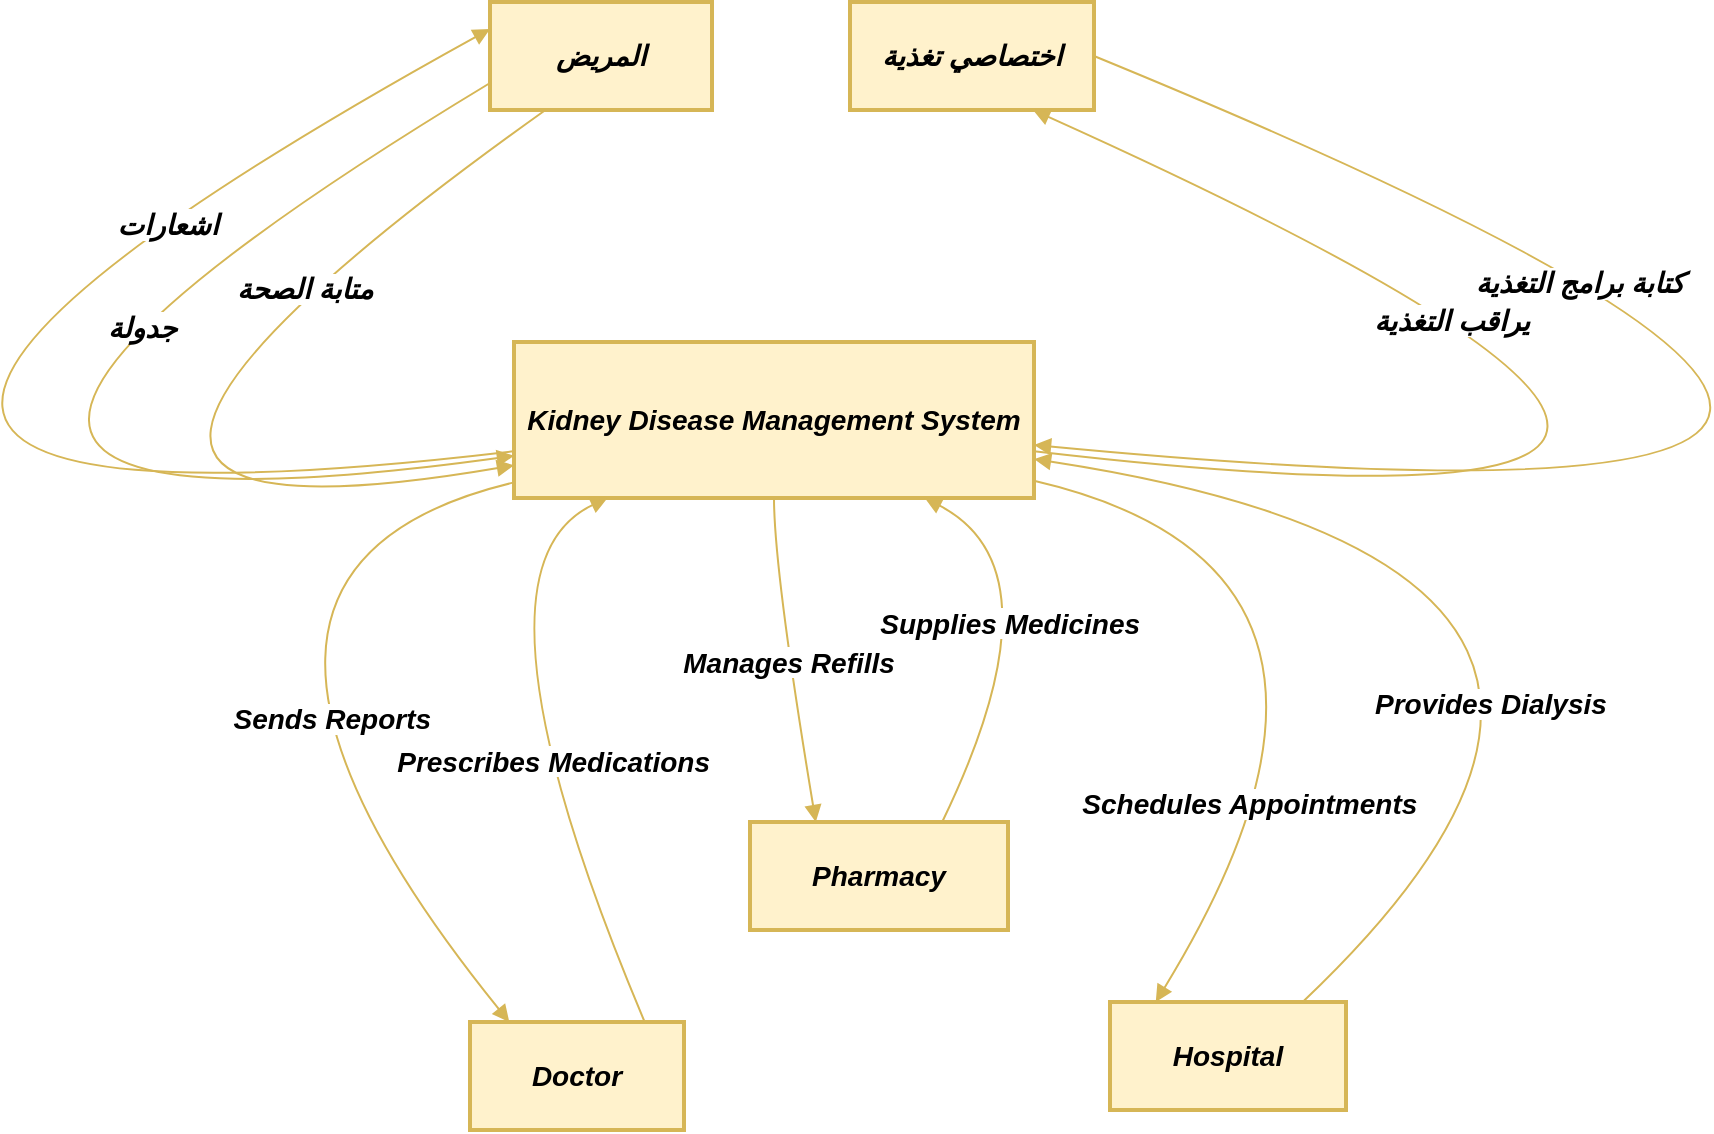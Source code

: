 <mxfile version="26.0.11">
  <diagram name="Page-1" id="MfcsM9ajjtlt1VO10cBF">
    <mxGraphModel dx="91" dy="1643" grid="1" gridSize="10" guides="1" tooltips="1" connect="1" arrows="1" fold="1" page="1" pageScale="1" pageWidth="850" pageHeight="1100" math="0" shadow="0">
      <root>
        <mxCell id="0" />
        <mxCell id="1" parent="0" />
        <mxCell id="AW6zBrhfz3zyADZFsurO-190" value="Kidney Disease Management System" style="whiteSpace=wrap;strokeWidth=2;fillColor=#fff2cc;strokeColor=#d6b656;fontStyle=3;fontSize=14;textShadow=0;" vertex="1" parent="1">
          <mxGeometry x="1302" y="140" width="260" height="78" as="geometry" />
        </mxCell>
        <mxCell id="AW6zBrhfz3zyADZFsurO-191" value="المريض" style="whiteSpace=wrap;strokeWidth=2;fillColor=#fff2cc;strokeColor=#d6b656;fontStyle=3;fontSize=14;textShadow=0;" vertex="1" parent="1">
          <mxGeometry x="1290" y="-30" width="111" height="54" as="geometry" />
        </mxCell>
        <mxCell id="AW6zBrhfz3zyADZFsurO-192" value="Doctor" style="whiteSpace=wrap;strokeWidth=2;fillColor=#fff2cc;strokeColor=#d6b656;fontStyle=3;fontSize=14;textShadow=0;" vertex="1" parent="1">
          <mxGeometry x="1280" y="480" width="107" height="54" as="geometry" />
        </mxCell>
        <mxCell id="AW6zBrhfz3zyADZFsurO-193" value="Pharmacy" style="whiteSpace=wrap;strokeWidth=2;fillColor=#fff2cc;strokeColor=#d6b656;fontStyle=3;fontSize=14;textShadow=0;" vertex="1" parent="1">
          <mxGeometry x="1420" y="380" width="129" height="54" as="geometry" />
        </mxCell>
        <mxCell id="AW6zBrhfz3zyADZFsurO-194" value="Hospital" style="whiteSpace=wrap;strokeWidth=2;fillColor=#fff2cc;strokeColor=#d6b656;fontStyle=3;fontSize=14;textShadow=0;" vertex="1" parent="1">
          <mxGeometry x="1600" y="470" width="118" height="54" as="geometry" />
        </mxCell>
        <mxCell id="AW6zBrhfz3zyADZFsurO-195" value="اختصاصي تغذية" style="whiteSpace=wrap;strokeWidth=2;fillColor=#fff2cc;strokeColor=#d6b656;fontStyle=3;fontSize=14;textShadow=0;" vertex="1" parent="1">
          <mxGeometry x="1470" y="-30" width="122" height="54" as="geometry" />
        </mxCell>
        <mxCell id="AW6zBrhfz3zyADZFsurO-196" value="جدولة" style="curved=1;startArrow=none;endArrow=block;exitX=0;exitY=0.75;entryX=0;entryY=0.73;rounded=0;exitDx=0;exitDy=0;fillColor=#fff2cc;strokeColor=#d6b656;fontStyle=3;fontSize=14;textShadow=0;" edge="1" parent="1" source="AW6zBrhfz3zyADZFsurO-191" target="AW6zBrhfz3zyADZFsurO-190">
          <mxGeometry x="-0.525" y="14" relative="1" as="geometry">
            <Array as="points">
              <mxPoint x="887" y="254" />
            </Array>
            <mxPoint as="offset" />
          </mxGeometry>
        </mxCell>
        <mxCell id="AW6zBrhfz3zyADZFsurO-197" value="متابة الصحة" style="curved=1;startArrow=none;endArrow=block;entryX=0;entryY=0.79;rounded=0;exitX=0.25;exitY=1;exitDx=0;exitDy=0;fillColor=#fff2cc;strokeColor=#d6b656;fontStyle=3;fontSize=14;textShadow=0;" edge="1" parent="1" source="AW6zBrhfz3zyADZFsurO-191" target="AW6zBrhfz3zyADZFsurO-190">
          <mxGeometry x="-0.581" y="3" relative="1" as="geometry">
            <Array as="points">
              <mxPoint x="995" y="254" />
            </Array>
            <mxPoint x="1320" y="40" as="sourcePoint" />
            <mxPoint x="-1" as="offset" />
          </mxGeometry>
        </mxCell>
        <mxCell id="AW6zBrhfz3zyADZFsurO-198" value="اشعارات" style="curved=1;startArrow=none;endArrow=block;exitX=0;exitY=0.7;entryX=0;entryY=0.25;rounded=0;entryDx=0;entryDy=0;fillColor=#fff2cc;strokeColor=#d6b656;fontStyle=3;fontSize=14;textShadow=0;" edge="1" parent="1" source="AW6zBrhfz3zyADZFsurO-190" target="AW6zBrhfz3zyADZFsurO-191">
          <mxGeometry x="0.648" y="-7" relative="1" as="geometry">
            <Array as="points">
              <mxPoint x="800" y="254" />
            </Array>
            <mxPoint as="offset" />
          </mxGeometry>
        </mxCell>
        <mxCell id="AW6zBrhfz3zyADZFsurO-199" value="Prescribes Medications" style="curved=1;startArrow=none;endArrow=block;exitX=0.81;exitY=0.01;entryX=0.18;entryY=1;rounded=0;fillColor=#fff2cc;strokeColor=#d6b656;fontStyle=3;fontSize=14;textShadow=0;" edge="1" parent="1" source="AW6zBrhfz3zyADZFsurO-192" target="AW6zBrhfz3zyADZFsurO-190">
          <mxGeometry x="-0.161" y="-9" relative="1" as="geometry">
            <Array as="points">
              <mxPoint x="1272" y="254" />
            </Array>
            <mxPoint as="offset" />
          </mxGeometry>
        </mxCell>
        <mxCell id="AW6zBrhfz3zyADZFsurO-200" value="Sends Reports" style="curved=1;startArrow=none;endArrow=block;exitX=0;exitY=0.9;entryX=0.19;entryY=0.01;rounded=0;fillColor=#fff2cc;strokeColor=#d6b656;fontStyle=3;fontSize=14;textShadow=0;" edge="1" parent="1" source="AW6zBrhfz3zyADZFsurO-190" target="AW6zBrhfz3zyADZFsurO-192">
          <mxGeometry x="0.275" y="27" relative="1" as="geometry">
            <Array as="points">
              <mxPoint x="1117" y="254" />
            </Array>
            <mxPoint as="offset" />
          </mxGeometry>
        </mxCell>
        <mxCell id="AW6zBrhfz3zyADZFsurO-201" value="Supplies Medicines" style="curved=1;startArrow=none;endArrow=block;exitX=0.74;exitY=0.01;entryX=0.79;entryY=1;rounded=0;fillColor=#fff2cc;strokeColor=#d6b656;fontStyle=3;fontSize=14;textShadow=0;" edge="1" parent="1" source="AW6zBrhfz3zyADZFsurO-193" target="AW6zBrhfz3zyADZFsurO-190">
          <mxGeometry x="-0.04" y="13" relative="1" as="geometry">
            <Array as="points">
              <mxPoint x="1577" y="254" />
            </Array>
            <mxPoint as="offset" />
          </mxGeometry>
        </mxCell>
        <mxCell id="AW6zBrhfz3zyADZFsurO-202" value="Manages Refills" style="curved=1;startArrow=none;endArrow=block;exitX=0.5;exitY=1;entryX=0.26;entryY=0.01;rounded=0;fillColor=#fff2cc;strokeColor=#d6b656;fontStyle=3;fontSize=14;textShadow=0;" edge="1" parent="1" source="AW6zBrhfz3zyADZFsurO-190" target="AW6zBrhfz3zyADZFsurO-193">
          <mxGeometry relative="1" as="geometry">
            <Array as="points">
              <mxPoint x="1432" y="254" />
            </Array>
          </mxGeometry>
        </mxCell>
        <mxCell id="AW6zBrhfz3zyADZFsurO-203" value="Provides Dialysis" style="curved=1;startArrow=none;endArrow=block;exitX=0.81;exitY=0.01;entryX=1;entryY=0.75;rounded=0;fillColor=#fff2cc;strokeColor=#d6b656;fontStyle=3;fontSize=14;textShadow=0;" edge="1" parent="1" source="AW6zBrhfz3zyADZFsurO-194" target="AW6zBrhfz3zyADZFsurO-190">
          <mxGeometry x="-0.496" y="44" relative="1" as="geometry">
            <Array as="points">
              <mxPoint x="1924" y="254" />
            </Array>
            <mxPoint as="offset" />
          </mxGeometry>
        </mxCell>
        <mxCell id="AW6zBrhfz3zyADZFsurO-204" value="Schedules Appointments" style="curved=1;startArrow=none;endArrow=block;exitX=1;exitY=0.89;entryX=0.2;entryY=0.01;rounded=0;fillColor=#fff2cc;strokeColor=#d6b656;fontStyle=3;fontSize=14;textShadow=0;" edge="1" parent="1" source="AW6zBrhfz3zyADZFsurO-190" target="AW6zBrhfz3zyADZFsurO-194">
          <mxGeometry x="0.513" y="-12" relative="1" as="geometry">
            <Array as="points">
              <mxPoint x="1755" y="254" />
            </Array>
            <mxPoint as="offset" />
          </mxGeometry>
        </mxCell>
        <mxCell id="AW6zBrhfz3zyADZFsurO-205" value="كتابة برامج التغذية" style="curved=1;startArrow=none;endArrow=block;exitX=1;exitY=0.5;entryX=1;entryY=0.66;rounded=0;exitDx=0;exitDy=0;fillColor=#fff2cc;strokeColor=#d6b656;fontStyle=3;fontSize=14;textShadow=0;" edge="1" parent="1" source="AW6zBrhfz3zyADZFsurO-195" target="AW6zBrhfz3zyADZFsurO-190">
          <mxGeometry x="-0.6" y="-12" relative="1" as="geometry">
            <Array as="points">
              <mxPoint x="2219" y="254" />
            </Array>
            <mxPoint as="offset" />
          </mxGeometry>
        </mxCell>
        <mxCell id="AW6zBrhfz3zyADZFsurO-206" value="يراقب التغذية" style="curved=1;startArrow=none;endArrow=block;exitX=1;exitY=0.7;entryX=0.75;entryY=1;rounded=0;entryDx=0;entryDy=0;fillColor=#fff2cc;strokeColor=#d6b656;fontStyle=3;fontSize=14;textShadow=0;" edge="1" parent="1" source="AW6zBrhfz3zyADZFsurO-190" target="AW6zBrhfz3zyADZFsurO-195">
          <mxGeometry x="0.564" y="9" relative="1" as="geometry">
            <Array as="points">
              <mxPoint x="2072" y="254" />
            </Array>
            <mxPoint as="offset" />
          </mxGeometry>
        </mxCell>
      </root>
    </mxGraphModel>
  </diagram>
</mxfile>

